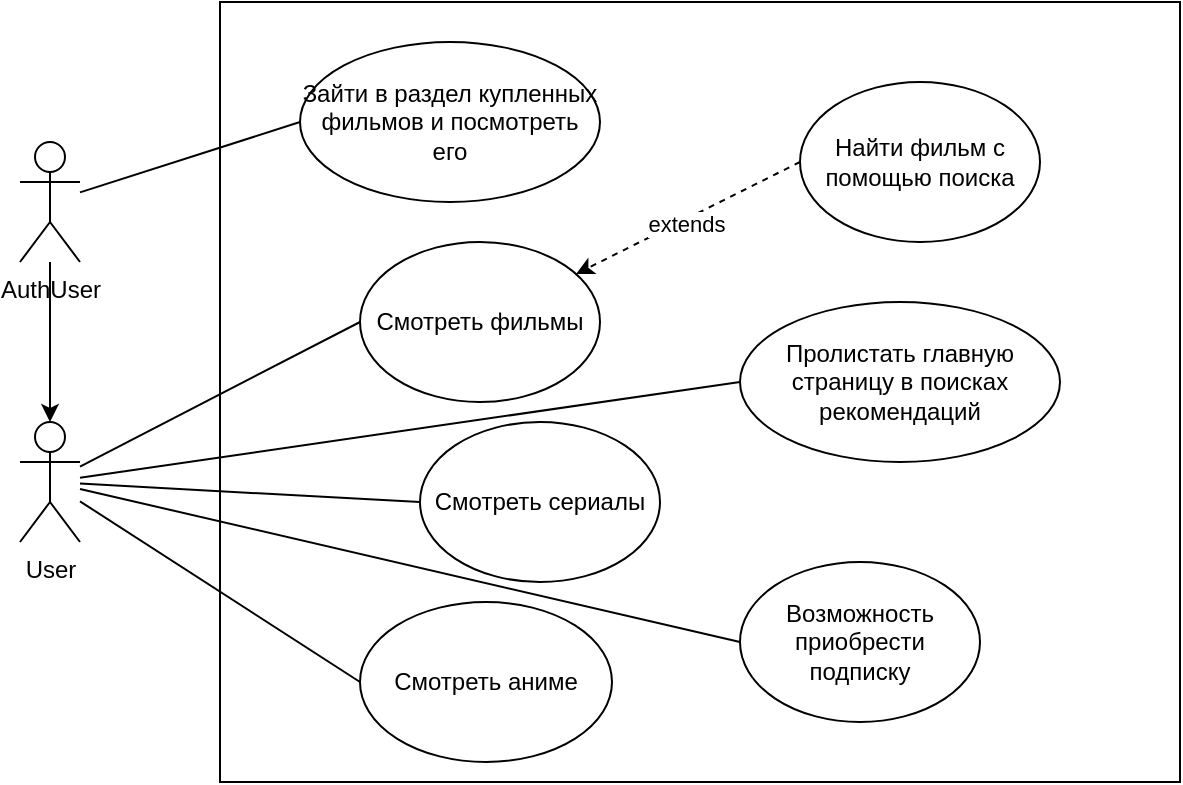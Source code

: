 <mxfile version="26.1.3">
  <diagram name="Страница — 1" id="JkcFzQEGHjUgy1jwSOf_">
    <mxGraphModel dx="954" dy="647" grid="1" gridSize="10" guides="1" tooltips="1" connect="1" arrows="1" fold="1" page="1" pageScale="1" pageWidth="827" pageHeight="1169" math="0" shadow="0">
      <root>
        <mxCell id="0" />
        <mxCell id="1" parent="0" />
        <mxCell id="nF9ozvn-U_tGqOO9mvAR-1" value="" style="rounded=0;whiteSpace=wrap;html=1;" vertex="1" parent="1">
          <mxGeometry x="210" y="140" width="480" height="390" as="geometry" />
        </mxCell>
        <mxCell id="nF9ozvn-U_tGqOO9mvAR-5" value="" style="edgeStyle=orthogonalEdgeStyle;rounded=0;orthogonalLoop=1;jettySize=auto;html=1;" edge="1" parent="1" source="nF9ozvn-U_tGqOO9mvAR-2" target="nF9ozvn-U_tGqOO9mvAR-4">
          <mxGeometry relative="1" as="geometry" />
        </mxCell>
        <mxCell id="nF9ozvn-U_tGqOO9mvAR-2" value="AuthUser" style="shape=umlActor;verticalLabelPosition=bottom;verticalAlign=top;html=1;outlineConnect=0;" vertex="1" parent="1">
          <mxGeometry x="110" y="210" width="30" height="60" as="geometry" />
        </mxCell>
        <mxCell id="nF9ozvn-U_tGqOO9mvAR-4" value="User" style="shape=umlActor;verticalLabelPosition=bottom;verticalAlign=top;html=1;outlineConnect=0;" vertex="1" parent="1">
          <mxGeometry x="110" y="350" width="30" height="60" as="geometry" />
        </mxCell>
        <mxCell id="nF9ozvn-U_tGqOO9mvAR-6" value="Зайти в раздел купленных фильмов и посмотреть его" style="ellipse;whiteSpace=wrap;html=1;" vertex="1" parent="1">
          <mxGeometry x="250" y="160" width="150" height="80" as="geometry" />
        </mxCell>
        <mxCell id="nF9ozvn-U_tGqOO9mvAR-8" value="Смотреть фильмы" style="ellipse;whiteSpace=wrap;html=1;" vertex="1" parent="1">
          <mxGeometry x="280" y="260" width="120" height="80" as="geometry" />
        </mxCell>
        <mxCell id="nF9ozvn-U_tGqOO9mvAR-9" value="Смотреть сериалы" style="ellipse;whiteSpace=wrap;html=1;" vertex="1" parent="1">
          <mxGeometry x="310" y="350" width="120" height="80" as="geometry" />
        </mxCell>
        <mxCell id="nF9ozvn-U_tGqOO9mvAR-10" value="Смотреть аниме" style="ellipse;whiteSpace=wrap;html=1;" vertex="1" parent="1">
          <mxGeometry x="280" y="440" width="126" height="80" as="geometry" />
        </mxCell>
        <mxCell id="nF9ozvn-U_tGqOO9mvAR-11" value="Возможность приобрести подписку" style="ellipse;whiteSpace=wrap;html=1;" vertex="1" parent="1">
          <mxGeometry x="470" y="420" width="120" height="80" as="geometry" />
        </mxCell>
        <mxCell id="nF9ozvn-U_tGqOO9mvAR-12" value="" style="endArrow=none;html=1;rounded=0;entryX=0;entryY=0.5;entryDx=0;entryDy=0;" edge="1" parent="1" source="nF9ozvn-U_tGqOO9mvAR-2" target="nF9ozvn-U_tGqOO9mvAR-6">
          <mxGeometry width="50" height="50" relative="1" as="geometry">
            <mxPoint x="180" y="280" as="sourcePoint" />
            <mxPoint x="230" y="230" as="targetPoint" />
          </mxGeometry>
        </mxCell>
        <mxCell id="nF9ozvn-U_tGqOO9mvAR-13" value="" style="endArrow=none;html=1;rounded=0;entryX=0;entryY=0.5;entryDx=0;entryDy=0;" edge="1" parent="1" source="nF9ozvn-U_tGqOO9mvAR-4" target="nF9ozvn-U_tGqOO9mvAR-8">
          <mxGeometry width="50" height="50" relative="1" as="geometry">
            <mxPoint x="50" y="600" as="sourcePoint" />
            <mxPoint x="100" y="550" as="targetPoint" />
          </mxGeometry>
        </mxCell>
        <mxCell id="nF9ozvn-U_tGqOO9mvAR-14" value="" style="endArrow=classic;html=1;rounded=0;exitX=0;exitY=0.5;exitDx=0;exitDy=0;dashed=1;" edge="1" parent="1" source="nF9ozvn-U_tGqOO9mvAR-16" target="nF9ozvn-U_tGqOO9mvAR-8">
          <mxGeometry width="50" height="50" relative="1" as="geometry">
            <mxPoint x="440" y="310" as="sourcePoint" />
            <mxPoint x="790" y="220" as="targetPoint" />
          </mxGeometry>
        </mxCell>
        <mxCell id="nF9ozvn-U_tGqOO9mvAR-17" value="extends" style="edgeLabel;html=1;align=center;verticalAlign=middle;resizable=0;points=[];" vertex="1" connectable="0" parent="nF9ozvn-U_tGqOO9mvAR-14">
          <mxGeometry x="0.12" y="-1" relative="1" as="geometry">
            <mxPoint x="6" as="offset" />
          </mxGeometry>
        </mxCell>
        <mxCell id="nF9ozvn-U_tGqOO9mvAR-16" value="Найти фильм с помощью поиска" style="ellipse;whiteSpace=wrap;html=1;" vertex="1" parent="1">
          <mxGeometry x="500" y="180" width="120" height="80" as="geometry" />
        </mxCell>
        <mxCell id="nF9ozvn-U_tGqOO9mvAR-18" value="" style="endArrow=none;html=1;rounded=0;entryX=0;entryY=0.5;entryDx=0;entryDy=0;" edge="1" parent="1" source="nF9ozvn-U_tGqOO9mvAR-4" target="nF9ozvn-U_tGqOO9mvAR-9">
          <mxGeometry width="50" height="50" relative="1" as="geometry">
            <mxPoint x="120" y="530" as="sourcePoint" />
            <mxPoint x="170" y="480" as="targetPoint" />
          </mxGeometry>
        </mxCell>
        <mxCell id="nF9ozvn-U_tGqOO9mvAR-19" value="" style="endArrow=none;html=1;rounded=0;entryX=0;entryY=0.5;entryDx=0;entryDy=0;" edge="1" parent="1" source="nF9ozvn-U_tGqOO9mvAR-4" target="nF9ozvn-U_tGqOO9mvAR-10">
          <mxGeometry width="50" height="50" relative="1" as="geometry">
            <mxPoint x="170" y="630" as="sourcePoint" />
            <mxPoint x="220" y="580" as="targetPoint" />
          </mxGeometry>
        </mxCell>
        <mxCell id="nF9ozvn-U_tGqOO9mvAR-20" value="" style="endArrow=none;html=1;rounded=0;entryX=0;entryY=0.5;entryDx=0;entryDy=0;" edge="1" parent="1" source="nF9ozvn-U_tGqOO9mvAR-4" target="nF9ozvn-U_tGqOO9mvAR-11">
          <mxGeometry width="50" height="50" relative="1" as="geometry">
            <mxPoint x="140" y="630" as="sourcePoint" />
            <mxPoint x="190" y="580" as="targetPoint" />
          </mxGeometry>
        </mxCell>
        <mxCell id="nF9ozvn-U_tGqOO9mvAR-21" value="Пролистать главную страницу в поисках рекомендаций" style="ellipse;whiteSpace=wrap;html=1;" vertex="1" parent="1">
          <mxGeometry x="470" y="290" width="160" height="80" as="geometry" />
        </mxCell>
        <mxCell id="nF9ozvn-U_tGqOO9mvAR-22" value="" style="endArrow=none;html=1;rounded=0;entryX=0;entryY=0.5;entryDx=0;entryDy=0;" edge="1" parent="1" source="nF9ozvn-U_tGqOO9mvAR-4" target="nF9ozvn-U_tGqOO9mvAR-21">
          <mxGeometry width="50" height="50" relative="1" as="geometry">
            <mxPoint x="10" y="580" as="sourcePoint" />
            <mxPoint x="60" y="530" as="targetPoint" />
          </mxGeometry>
        </mxCell>
      </root>
    </mxGraphModel>
  </diagram>
</mxfile>

